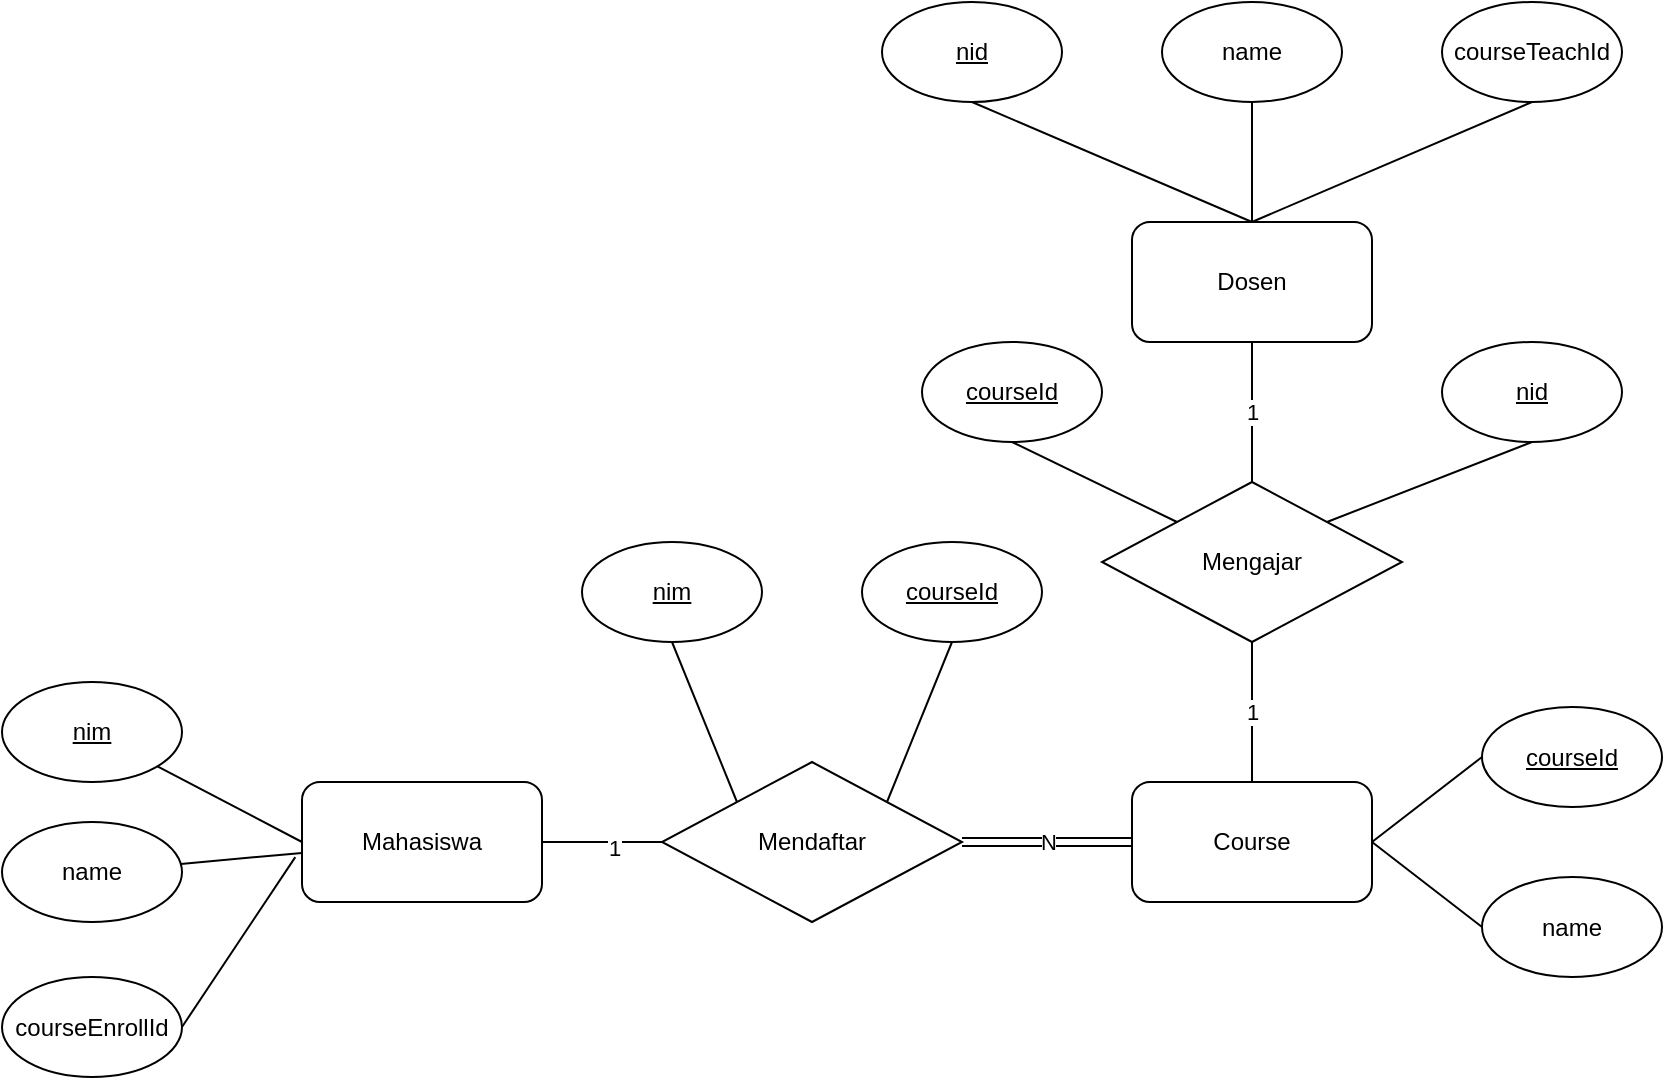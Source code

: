<mxfile version="20.8.23" type="device"><diagram id="R2lEEEUBdFMjLlhIrx00" name="Page-1"><mxGraphModel dx="2358" dy="895" grid="1" gridSize="10" guides="1" tooltips="1" connect="1" arrows="1" fold="1" page="1" pageScale="1" pageWidth="850" pageHeight="1100" math="0" shadow="0" extFonts="Permanent Marker^https://fonts.googleapis.com/css?family=Permanent+Marker"><root><mxCell id="0"/><mxCell id="1" parent="0"/><mxCell id="b2H-ewEUNwGur9qTUxck-13" style="edgeStyle=none;rounded=0;orthogonalLoop=1;jettySize=auto;html=1;exitX=1;exitY=0.5;exitDx=0;exitDy=0;entryX=0;entryY=0.5;entryDx=0;entryDy=0;endArrow=none;endFill=0;" edge="1" parent="1" source="b2H-ewEUNwGur9qTUxck-1" target="b2H-ewEUNwGur9qTUxck-9"><mxGeometry relative="1" as="geometry"/></mxCell><mxCell id="b2H-ewEUNwGur9qTUxck-37" value="1" style="edgeLabel;html=1;align=center;verticalAlign=middle;resizable=0;points=[];" vertex="1" connectable="0" parent="b2H-ewEUNwGur9qTUxck-13"><mxGeometry x="0.2" y="-3" relative="1" as="geometry"><mxPoint as="offset"/></mxGeometry></mxCell><mxCell id="b2H-ewEUNwGur9qTUxck-1" value="Mahasiswa" style="rounded=1;whiteSpace=wrap;html=1;" vertex="1" parent="1"><mxGeometry x="160" y="671" width="120" height="60" as="geometry"/></mxCell><mxCell id="b2H-ewEUNwGur9qTUxck-15" value="1" style="edgeStyle=none;rounded=0;orthogonalLoop=1;jettySize=auto;html=1;exitX=0.5;exitY=1;exitDx=0;exitDy=0;entryX=0.5;entryY=0;entryDx=0;entryDy=0;endArrow=none;endFill=0;" edge="1" parent="1" source="b2H-ewEUNwGur9qTUxck-2" target="b2H-ewEUNwGur9qTUxck-10"><mxGeometry relative="1" as="geometry"/></mxCell><mxCell id="b2H-ewEUNwGur9qTUxck-2" value="Dosen" style="rounded=1;whiteSpace=wrap;html=1;" vertex="1" parent="1"><mxGeometry x="575" y="391" width="120" height="60" as="geometry"/></mxCell><mxCell id="b2H-ewEUNwGur9qTUxck-14" value="N" style="edgeStyle=none;rounded=0;orthogonalLoop=1;jettySize=auto;html=1;exitX=0;exitY=0.5;exitDx=0;exitDy=0;entryX=1;entryY=0.5;entryDx=0;entryDy=0;endArrow=none;endFill=0;shape=link;" edge="1" parent="1" source="b2H-ewEUNwGur9qTUxck-3" target="b2H-ewEUNwGur9qTUxck-9"><mxGeometry relative="1" as="geometry"/></mxCell><mxCell id="b2H-ewEUNwGur9qTUxck-3" value="Course" style="rounded=1;whiteSpace=wrap;html=1;" vertex="1" parent="1"><mxGeometry x="575" y="671" width="120" height="60" as="geometry"/></mxCell><mxCell id="b2H-ewEUNwGur9qTUxck-11" style="rounded=0;orthogonalLoop=1;jettySize=auto;html=1;entryX=0;entryY=0.5;entryDx=0;entryDy=0;endArrow=none;endFill=0;" edge="1" parent="1" source="b2H-ewEUNwGur9qTUxck-4" target="b2H-ewEUNwGur9qTUxck-1"><mxGeometry relative="1" as="geometry"/></mxCell><mxCell id="b2H-ewEUNwGur9qTUxck-4" value="&lt;u&gt;nim&lt;/u&gt;" style="ellipse;whiteSpace=wrap;html=1;" vertex="1" parent="1"><mxGeometry x="10" y="621" width="90" height="50" as="geometry"/></mxCell><mxCell id="b2H-ewEUNwGur9qTUxck-12" style="edgeStyle=none;rounded=0;orthogonalLoop=1;jettySize=auto;html=1;endArrow=none;endFill=0;" edge="1" parent="1" source="b2H-ewEUNwGur9qTUxck-6" target="b2H-ewEUNwGur9qTUxck-1"><mxGeometry relative="1" as="geometry"/></mxCell><mxCell id="b2H-ewEUNwGur9qTUxck-6" value="name" style="ellipse;whiteSpace=wrap;html=1;" vertex="1" parent="1"><mxGeometry x="10" y="691" width="90" height="50" as="geometry"/></mxCell><mxCell id="b2H-ewEUNwGur9qTUxck-17" style="edgeStyle=none;rounded=0;orthogonalLoop=1;jettySize=auto;html=1;exitX=0.5;exitY=1;exitDx=0;exitDy=0;entryX=0.5;entryY=0;entryDx=0;entryDy=0;endArrow=none;endFill=0;" edge="1" parent="1" source="b2H-ewEUNwGur9qTUxck-7" target="b2H-ewEUNwGur9qTUxck-2"><mxGeometry relative="1" as="geometry"/></mxCell><mxCell id="b2H-ewEUNwGur9qTUxck-7" value="&lt;u&gt;nid&lt;/u&gt;" style="ellipse;whiteSpace=wrap;html=1;" vertex="1" parent="1"><mxGeometry x="450" y="281" width="90" height="50" as="geometry"/></mxCell><mxCell id="b2H-ewEUNwGur9qTUxck-19" style="edgeStyle=none;rounded=0;orthogonalLoop=1;jettySize=auto;html=1;exitX=0.5;exitY=1;exitDx=0;exitDy=0;entryX=0.5;entryY=0;entryDx=0;entryDy=0;endArrow=none;endFill=0;" edge="1" parent="1" source="b2H-ewEUNwGur9qTUxck-8" target="b2H-ewEUNwGur9qTUxck-2"><mxGeometry relative="1" as="geometry"/></mxCell><mxCell id="b2H-ewEUNwGur9qTUxck-8" value="name" style="ellipse;whiteSpace=wrap;html=1;" vertex="1" parent="1"><mxGeometry x="590" y="281" width="90" height="50" as="geometry"/></mxCell><mxCell id="b2H-ewEUNwGur9qTUxck-9" value="Mendaftar" style="rhombus;whiteSpace=wrap;html=1;" vertex="1" parent="1"><mxGeometry x="340" y="661" width="150" height="80" as="geometry"/></mxCell><mxCell id="b2H-ewEUNwGur9qTUxck-16" value="1" style="edgeStyle=none;rounded=0;orthogonalLoop=1;jettySize=auto;html=1;exitX=0.5;exitY=1;exitDx=0;exitDy=0;entryX=0.5;entryY=0;entryDx=0;entryDy=0;endArrow=none;endFill=0;" edge="1" parent="1" source="b2H-ewEUNwGur9qTUxck-10" target="b2H-ewEUNwGur9qTUxck-3"><mxGeometry relative="1" as="geometry"/></mxCell><mxCell id="b2H-ewEUNwGur9qTUxck-10" value="Mengajar" style="rhombus;whiteSpace=wrap;html=1;" vertex="1" parent="1"><mxGeometry x="560" y="521" width="150" height="80" as="geometry"/></mxCell><mxCell id="b2H-ewEUNwGur9qTUxck-22" style="edgeStyle=none;rounded=0;orthogonalLoop=1;jettySize=auto;html=1;exitX=0;exitY=0.5;exitDx=0;exitDy=0;entryX=1;entryY=0.5;entryDx=0;entryDy=0;endArrow=none;endFill=0;" edge="1" parent="1" source="b2H-ewEUNwGur9qTUxck-20" target="b2H-ewEUNwGur9qTUxck-3"><mxGeometry relative="1" as="geometry"/></mxCell><mxCell id="b2H-ewEUNwGur9qTUxck-20" value="&lt;u&gt;courseId&lt;/u&gt;" style="ellipse;whiteSpace=wrap;html=1;" vertex="1" parent="1"><mxGeometry x="750" y="633.5" width="90" height="50" as="geometry"/></mxCell><mxCell id="b2H-ewEUNwGur9qTUxck-24" style="edgeStyle=none;rounded=0;orthogonalLoop=1;jettySize=auto;html=1;exitX=0;exitY=0.5;exitDx=0;exitDy=0;entryX=1;entryY=0.5;entryDx=0;entryDy=0;endArrow=none;endFill=0;" edge="1" parent="1" source="b2H-ewEUNwGur9qTUxck-21" target="b2H-ewEUNwGur9qTUxck-3"><mxGeometry relative="1" as="geometry"/></mxCell><mxCell id="b2H-ewEUNwGur9qTUxck-21" value="name" style="ellipse;whiteSpace=wrap;html=1;" vertex="1" parent="1"><mxGeometry x="750" y="718.5" width="90" height="50" as="geometry"/></mxCell><mxCell id="b2H-ewEUNwGur9qTUxck-29" style="edgeStyle=none;rounded=0;orthogonalLoop=1;jettySize=auto;html=1;exitX=0.5;exitY=1;exitDx=0;exitDy=0;entryX=0;entryY=0;entryDx=0;entryDy=0;endArrow=none;endFill=0;" edge="1" parent="1" source="b2H-ewEUNwGur9qTUxck-25" target="b2H-ewEUNwGur9qTUxck-9"><mxGeometry relative="1" as="geometry"/></mxCell><mxCell id="b2H-ewEUNwGur9qTUxck-25" value="&lt;u&gt;nim&lt;/u&gt;" style="ellipse;whiteSpace=wrap;html=1;" vertex="1" parent="1"><mxGeometry x="300" y="551" width="90" height="50" as="geometry"/></mxCell><mxCell id="b2H-ewEUNwGur9qTUxck-27" style="edgeStyle=none;rounded=0;orthogonalLoop=1;jettySize=auto;html=1;exitX=1;exitY=0.5;exitDx=0;exitDy=0;entryX=-0.028;entryY=0.626;entryDx=0;entryDy=0;entryPerimeter=0;endArrow=none;endFill=0;" edge="1" parent="1" source="b2H-ewEUNwGur9qTUxck-26" target="b2H-ewEUNwGur9qTUxck-1"><mxGeometry relative="1" as="geometry"/></mxCell><mxCell id="b2H-ewEUNwGur9qTUxck-26" value="courseEnrollId" style="ellipse;whiteSpace=wrap;html=1;" vertex="1" parent="1"><mxGeometry x="10" y="768.5" width="90" height="50" as="geometry"/></mxCell><mxCell id="b2H-ewEUNwGur9qTUxck-30" style="edgeStyle=none;rounded=0;orthogonalLoop=1;jettySize=auto;html=1;exitX=0.5;exitY=1;exitDx=0;exitDy=0;entryX=0.5;entryY=0;entryDx=0;entryDy=0;endArrow=none;endFill=0;" edge="1" parent="1" source="b2H-ewEUNwGur9qTUxck-28" target="b2H-ewEUNwGur9qTUxck-2"><mxGeometry relative="1" as="geometry"/></mxCell><mxCell id="b2H-ewEUNwGur9qTUxck-28" value="courseTeachId" style="ellipse;whiteSpace=wrap;html=1;" vertex="1" parent="1"><mxGeometry x="730" y="281" width="90" height="50" as="geometry"/></mxCell><mxCell id="b2H-ewEUNwGur9qTUxck-32" style="edgeStyle=none;rounded=0;orthogonalLoop=1;jettySize=auto;html=1;exitX=0.5;exitY=1;exitDx=0;exitDy=0;entryX=1;entryY=0;entryDx=0;entryDy=0;endArrow=none;endFill=0;" edge="1" parent="1" source="b2H-ewEUNwGur9qTUxck-31" target="b2H-ewEUNwGur9qTUxck-9"><mxGeometry relative="1" as="geometry"/></mxCell><mxCell id="b2H-ewEUNwGur9qTUxck-31" value="&lt;u&gt;courseId&lt;/u&gt;" style="ellipse;whiteSpace=wrap;html=1;" vertex="1" parent="1"><mxGeometry x="440" y="551" width="90" height="50" as="geometry"/></mxCell><mxCell id="b2H-ewEUNwGur9qTUxck-34" style="edgeStyle=none;rounded=0;orthogonalLoop=1;jettySize=auto;html=1;exitX=0.5;exitY=1;exitDx=0;exitDy=0;entryX=0;entryY=0;entryDx=0;entryDy=0;endArrow=none;endFill=0;" edge="1" parent="1" source="b2H-ewEUNwGur9qTUxck-33" target="b2H-ewEUNwGur9qTUxck-10"><mxGeometry relative="1" as="geometry"/></mxCell><mxCell id="b2H-ewEUNwGur9qTUxck-33" value="&lt;u&gt;courseId&lt;/u&gt;" style="ellipse;whiteSpace=wrap;html=1;" vertex="1" parent="1"><mxGeometry x="470" y="451" width="90" height="50" as="geometry"/></mxCell><mxCell id="b2H-ewEUNwGur9qTUxck-36" style="edgeStyle=none;rounded=0;orthogonalLoop=1;jettySize=auto;html=1;exitX=0.5;exitY=1;exitDx=0;exitDy=0;entryX=1;entryY=0;entryDx=0;entryDy=0;endArrow=none;endFill=0;" edge="1" parent="1" source="b2H-ewEUNwGur9qTUxck-35" target="b2H-ewEUNwGur9qTUxck-10"><mxGeometry relative="1" as="geometry"/></mxCell><mxCell id="b2H-ewEUNwGur9qTUxck-35" value="&lt;u&gt;nid&lt;/u&gt;" style="ellipse;whiteSpace=wrap;html=1;" vertex="1" parent="1"><mxGeometry x="730" y="451" width="90" height="50" as="geometry"/></mxCell></root></mxGraphModel></diagram></mxfile>